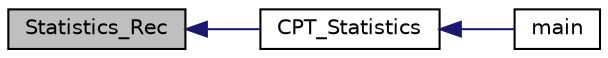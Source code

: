 digraph "Statistics_Rec"
{
  edge [fontname="Helvetica",fontsize="10",labelfontname="Helvetica",labelfontsize="10"];
  node [fontname="Helvetica",fontsize="10",shape=record];
  rankdir="LR";
  Node1 [label="Statistics_Rec",height=0.2,width=0.4,color="black", fillcolor="grey75", style="filled", fontcolor="black"];
  Node1 -> Node2 [dir="back",color="midnightblue",fontsize="10",style="solid"];
  Node2 [label="CPT_Statistics",height=0.2,width=0.4,color="black", fillcolor="white", style="filled",URL="$cpt__string_8c.html#ab77720581c797309ea3f537835483838"];
  Node2 -> Node3 [dir="back",color="midnightblue",fontsize="10",style="solid"];
  Node3 [label="main",height=0.2,width=0.4,color="black", fillcolor="white", style="filled",URL="$cpt__string_8c.html#a0ddf1224851353fc92bfbff6f499fa97"];
}
